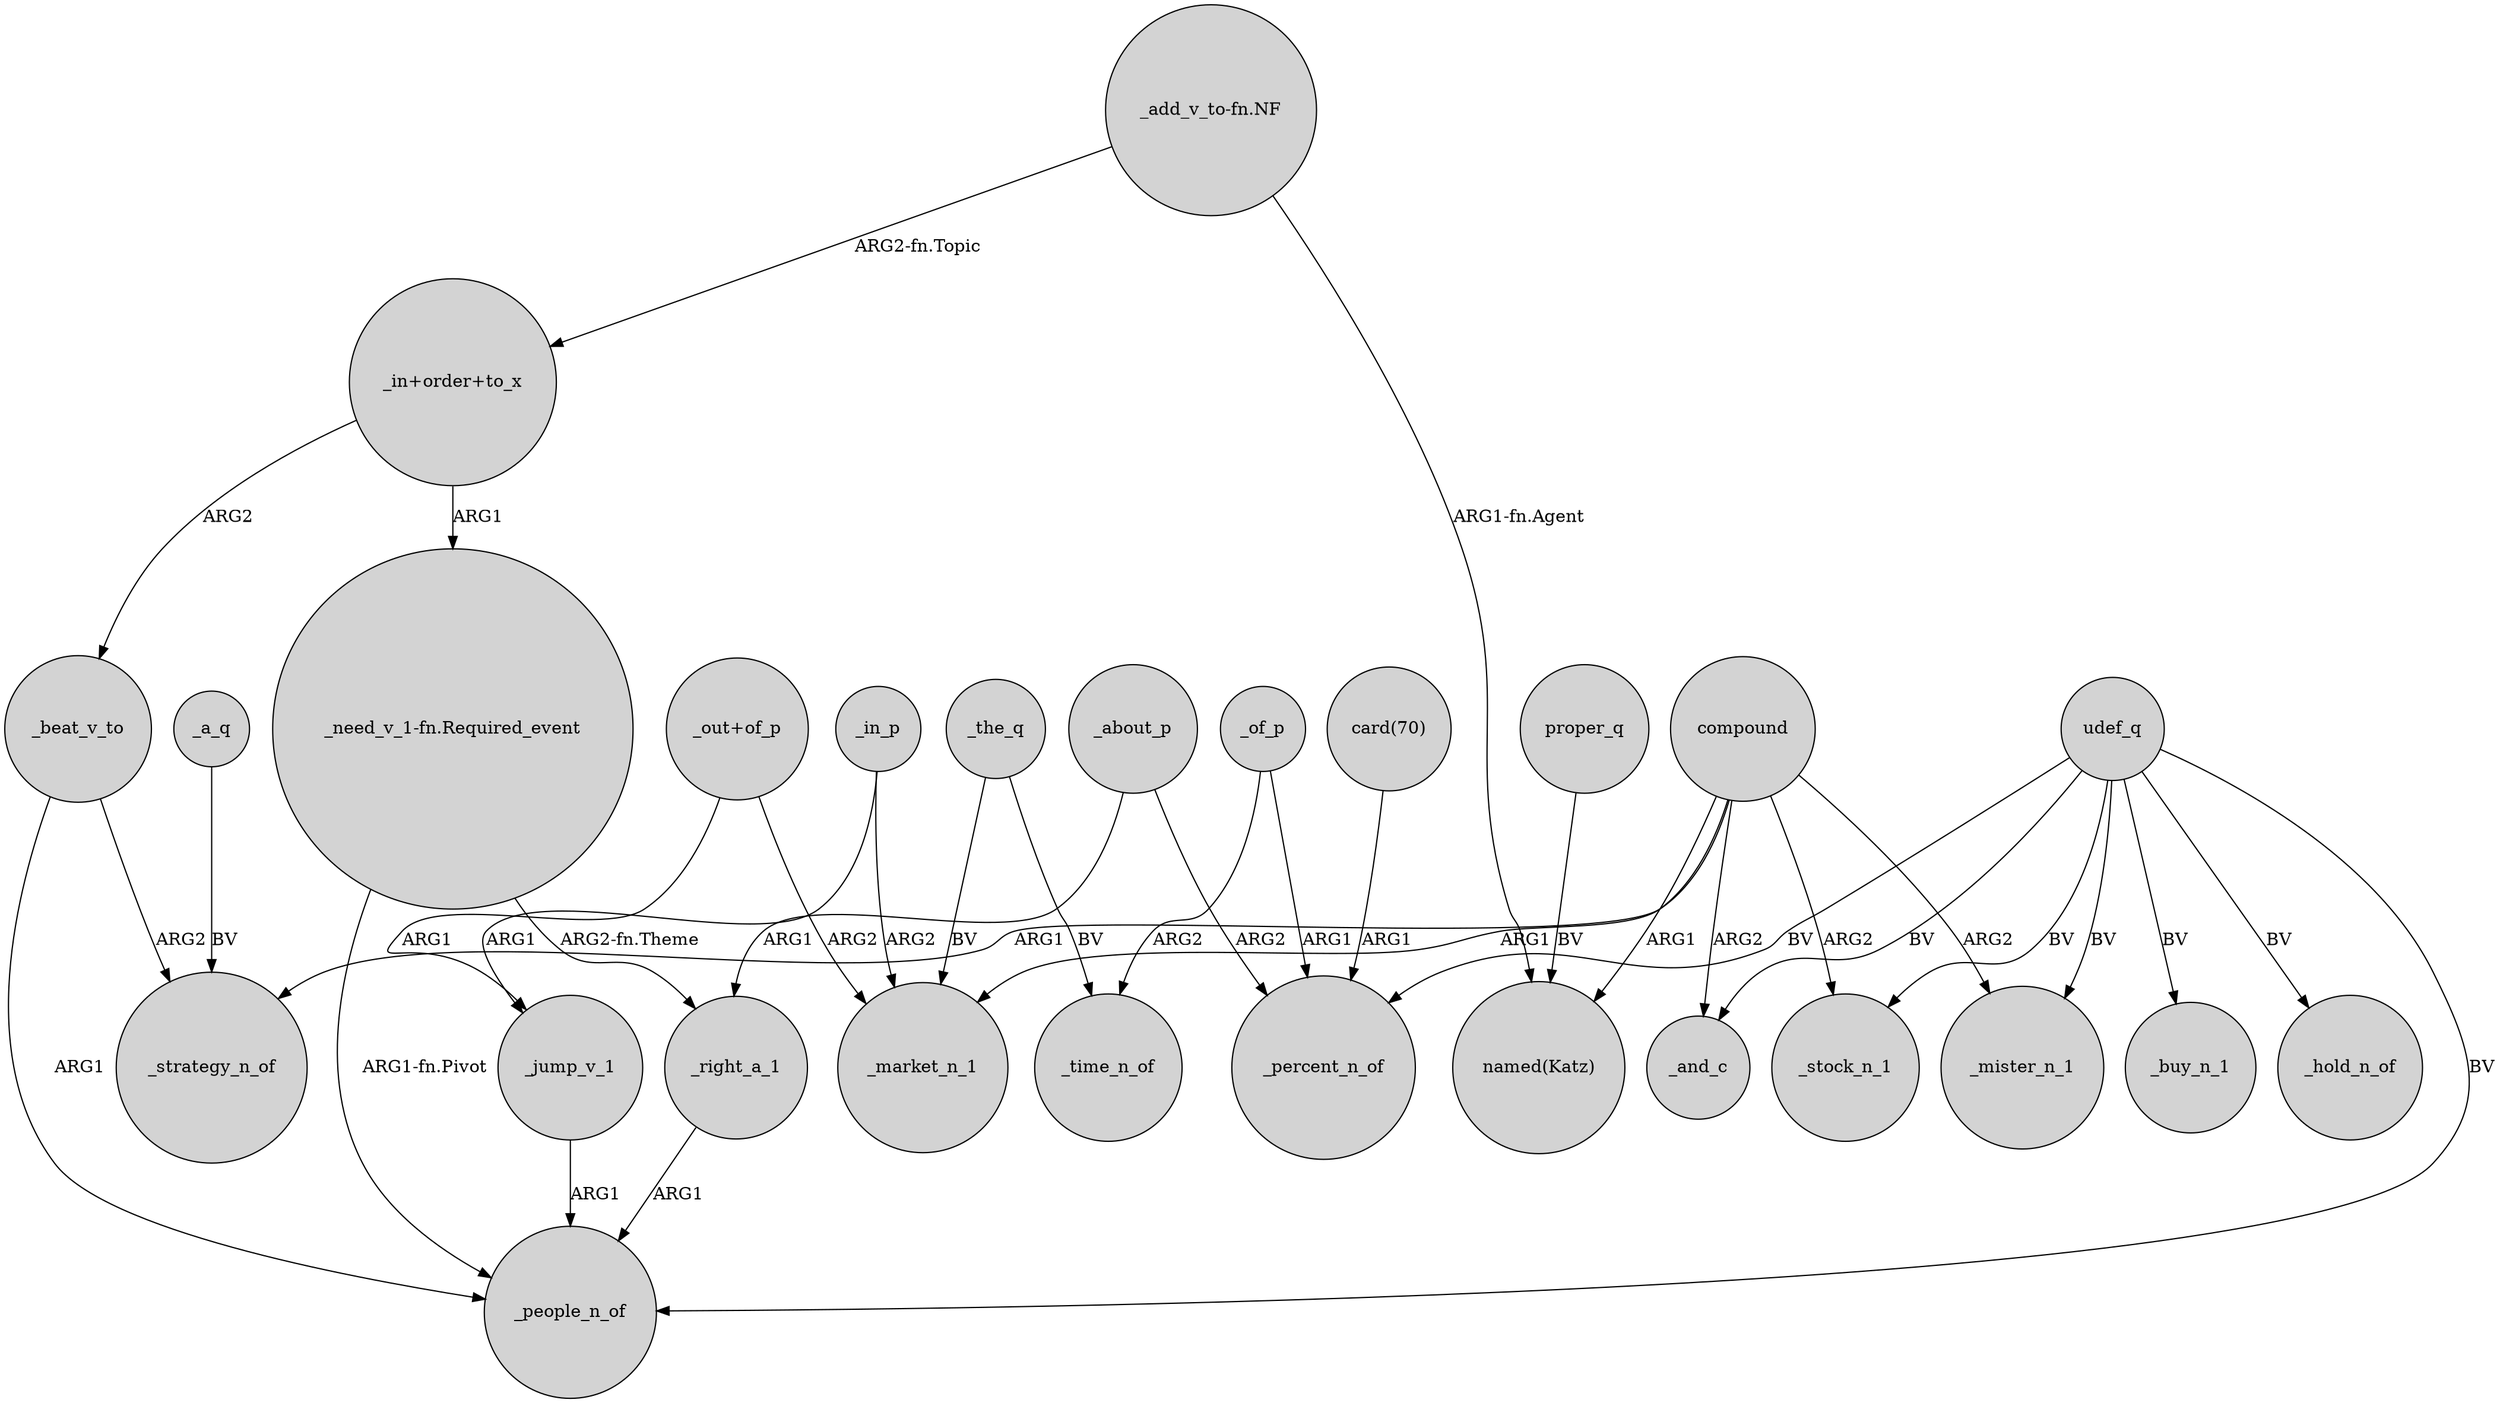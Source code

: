 digraph {
	node [shape=circle style=filled]
	compound -> _mister_n_1 [label=ARG2]
	_beat_v_to -> _people_n_of [label=ARG1]
	compound -> "named(Katz)" [label=ARG1]
	compound -> _strategy_n_of [label=ARG1]
	udef_q -> _mister_n_1 [label=BV]
	"_add_v_to-fn.NF" -> "_in+order+to_x" [label="ARG2-fn.Topic"]
	_of_p -> _time_n_of [label=ARG2]
	"_in+order+to_x" -> "_need_v_1-fn.Required_event" [label=ARG1]
	udef_q -> _buy_n_1 [label=BV]
	"_in+order+to_x" -> _beat_v_to [label=ARG2]
	_beat_v_to -> _strategy_n_of [label=ARG2]
	compound -> _stock_n_1 [label=ARG2]
	_about_p -> _right_a_1 [label=ARG1]
	"_add_v_to-fn.NF" -> "named(Katz)" [label="ARG1-fn.Agent"]
	"_need_v_1-fn.Required_event" -> _people_n_of [label="ARG1-fn.Pivot"]
	udef_q -> _people_n_of [label=BV]
	_of_p -> _percent_n_of [label=ARG1]
	proper_q -> "named(Katz)" [label=BV]
	_jump_v_1 -> _people_n_of [label=ARG1]
	udef_q -> _stock_n_1 [label=BV]
	_the_q -> _time_n_of [label=BV]
	compound -> _and_c [label=ARG2]
	"card(70)" -> _percent_n_of [label=ARG1]
	_about_p -> _percent_n_of [label=ARG2]
	"_need_v_1-fn.Required_event" -> _right_a_1 [label="ARG2-fn.Theme"]
	_in_p -> _market_n_1 [label=ARG2]
	"_out+of_p" -> _jump_v_1 [label=ARG1]
	compound -> _market_n_1 [label=ARG1]
	udef_q -> _percent_n_of [label=BV]
	"_out+of_p" -> _market_n_1 [label=ARG2]
	_the_q -> _market_n_1 [label=BV]
	_right_a_1 -> _people_n_of [label=ARG1]
	_in_p -> _jump_v_1 [label=ARG1]
	udef_q -> _and_c [label=BV]
	udef_q -> _hold_n_of [label=BV]
	_a_q -> _strategy_n_of [label=BV]
}
